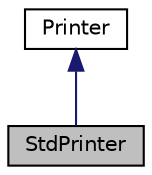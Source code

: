 digraph "StdPrinter"
{
 // LATEX_PDF_SIZE
  edge [fontname="Helvetica",fontsize="10",labelfontname="Helvetica",labelfontsize="10"];
  node [fontname="Helvetica",fontsize="10",shape=record];
  Node1 [label="StdPrinter",height=0.2,width=0.4,color="black", fillcolor="grey75", style="filled", fontcolor="black",tooltip="Std Printer."];
  Node2 -> Node1 [dir="back",color="midnightblue",fontsize="10",style="solid",fontname="Helvetica"];
  Node2 [label="Printer",height=0.2,width=0.4,color="black", fillcolor="white", style="filled",URL="$classarm__compute_1_1logging_1_1_printer.xhtml",tooltip="Base printer class to be inherited by other printer classes."];
}

